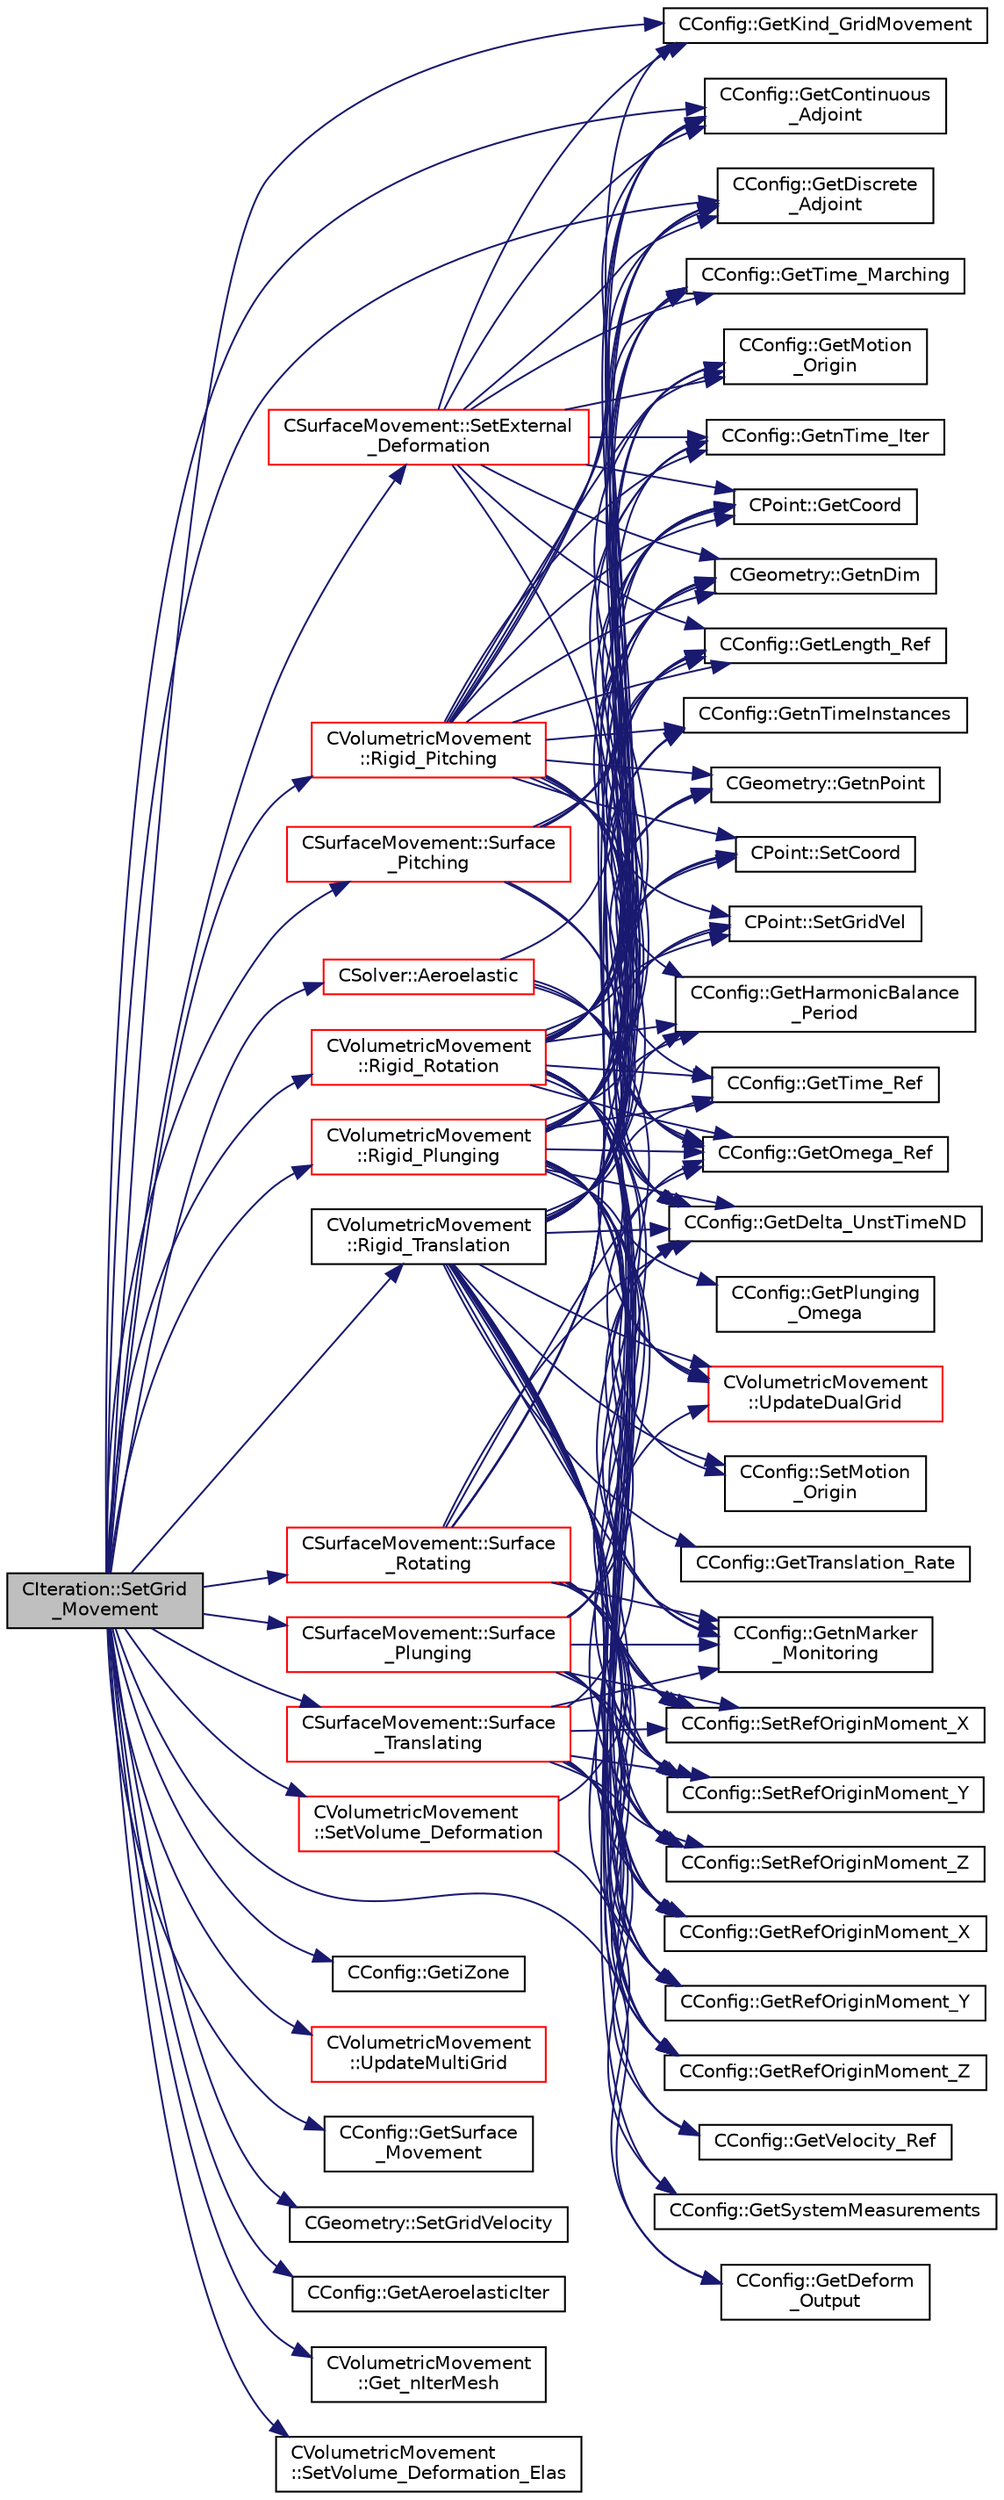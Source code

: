 digraph "CIteration::SetGrid_Movement"
{
  edge [fontname="Helvetica",fontsize="10",labelfontname="Helvetica",labelfontsize="10"];
  node [fontname="Helvetica",fontsize="10",shape=record];
  rankdir="LR";
  Node192 [label="CIteration::SetGrid\l_Movement",height=0.2,width=0.4,color="black", fillcolor="grey75", style="filled", fontcolor="black"];
  Node192 -> Node193 [color="midnightblue",fontsize="10",style="solid",fontname="Helvetica"];
  Node193 [label="CConfig::GetKind_GridMovement",height=0.2,width=0.4,color="black", fillcolor="white", style="filled",URL="$class_c_config.html#ab598508566cb08cb9929934d433ce400",tooltip="Get the type of dynamic mesh motion. Each zone gets a config file. "];
  Node192 -> Node194 [color="midnightblue",fontsize="10",style="solid",fontname="Helvetica"];
  Node194 [label="CConfig::GetContinuous\l_Adjoint",height=0.2,width=0.4,color="black", fillcolor="white", style="filled",URL="$class_c_config.html#a2917fd8eeb6a8bf275a3fc351aac2a5e",tooltip="Determines if problem is adjoint. "];
  Node192 -> Node195 [color="midnightblue",fontsize="10",style="solid",fontname="Helvetica"];
  Node195 [label="CConfig::GetDiscrete\l_Adjoint",height=0.2,width=0.4,color="black", fillcolor="white", style="filled",URL="$class_c_config.html#abe9f117dab934d76e518a9e8e40b142a",tooltip="Get the indicator whether we are solving an discrete adjoint problem. "];
  Node192 -> Node196 [color="midnightblue",fontsize="10",style="solid",fontname="Helvetica"];
  Node196 [label="CConfig::GetDeform\l_Output",height=0.2,width=0.4,color="black", fillcolor="white", style="filled",URL="$class_c_config.html#a957449c22ca4244836b0eb5e02f1fcbf",tooltip="Get information about writing grid deformation residuals to the console. "];
  Node192 -> Node197 [color="midnightblue",fontsize="10",style="solid",fontname="Helvetica"];
  Node197 [label="CConfig::GetiZone",height=0.2,width=0.4,color="black", fillcolor="white", style="filled",URL="$class_c_config.html#ac09e21f44792b38adb3f933a4426b25f",tooltip="Provides the number of varaibles. "];
  Node192 -> Node198 [color="midnightblue",fontsize="10",style="solid",fontname="Helvetica"];
  Node198 [label="CVolumetricMovement\l::Rigid_Translation",height=0.2,width=0.4,color="black", fillcolor="white", style="filled",URL="$class_c_volumetric_movement.html#a00368e3044dd07d74e1fafdc11980644",tooltip="Unsteady translational grid movement using rigid mesh motion. "];
  Node198 -> Node199 [color="midnightblue",fontsize="10",style="solid",fontname="Helvetica"];
  Node199 [label="CGeometry::GetnDim",height=0.2,width=0.4,color="black", fillcolor="white", style="filled",URL="$class_c_geometry.html#a2af01006c0c4f74ba089582f1a3587fe",tooltip="Get number of coordinates. "];
  Node198 -> Node200 [color="midnightblue",fontsize="10",style="solid",fontname="Helvetica"];
  Node200 [label="CConfig::GetTime_Marching",height=0.2,width=0.4,color="black", fillcolor="white", style="filled",URL="$class_c_config.html#a864d499ce740184803607801c47abda7",tooltip="Provides information about the time integration, and change the write in the output files information..."];
  Node198 -> Node194 [color="midnightblue",fontsize="10",style="solid",fontname="Helvetica"];
  Node198 -> Node195 [color="midnightblue",fontsize="10",style="solid",fontname="Helvetica"];
  Node198 -> Node201 [color="midnightblue",fontsize="10",style="solid",fontname="Helvetica"];
  Node201 [label="CConfig::GetDelta_UnstTimeND",height=0.2,width=0.4,color="black", fillcolor="white", style="filled",URL="$class_c_config.html#a417b45d0da107126e803258901f57920",tooltip="If we are prforming an unsteady simulation, there is only one value of the time step for the complete..."];
  Node198 -> Node202 [color="midnightblue",fontsize="10",style="solid",fontname="Helvetica"];
  Node202 [label="CConfig::GetMotion\l_Origin",height=0.2,width=0.4,color="black", fillcolor="white", style="filled",URL="$class_c_config.html#a7847fc19344441837f0e497d48aaca16",tooltip="Get the mesh motion origin. "];
  Node198 -> Node203 [color="midnightblue",fontsize="10",style="solid",fontname="Helvetica"];
  Node203 [label="CConfig::GetTranslation_Rate",height=0.2,width=0.4,color="black", fillcolor="white", style="filled",URL="$class_c_config.html#a07c2f8c497fea1df4f661dacfc55af3d",tooltip="Get the translational velocity of the mesh. "];
  Node198 -> Node204 [color="midnightblue",fontsize="10",style="solid",fontname="Helvetica"];
  Node204 [label="CConfig::GetHarmonicBalance\l_Period",height=0.2,width=0.4,color="black", fillcolor="white", style="filled",URL="$class_c_config.html#a7d9f0904ed8e25c7d479bb22956ae6fc",tooltip="Retrieves the period of oscillations to be used with Harmonic Balance. "];
  Node198 -> Node205 [color="midnightblue",fontsize="10",style="solid",fontname="Helvetica"];
  Node205 [label="CConfig::GetTime_Ref",height=0.2,width=0.4,color="black", fillcolor="white", style="filled",URL="$class_c_config.html#a08a17689e8bcd7b952b530fcb5a44842",tooltip="Get the value of the reference time for non-dimensionalization. "];
  Node198 -> Node206 [color="midnightblue",fontsize="10",style="solid",fontname="Helvetica"];
  Node206 [label="CConfig::GetnTimeInstances",height=0.2,width=0.4,color="black", fillcolor="white", style="filled",URL="$class_c_config.html#a2e52fd45c8b5179c9cb3ce5fff935f11",tooltip="Retrieves the number of periodic time instances for Harmonic Balance. "];
  Node198 -> Node207 [color="midnightblue",fontsize="10",style="solid",fontname="Helvetica"];
  Node207 [label="CConfig::GetnTime_Iter",height=0.2,width=0.4,color="black", fillcolor="white", style="filled",URL="$class_c_config.html#ace224394bbd9137de2367a6bd1cc9dcd",tooltip="Get the number of time iterations. "];
  Node198 -> Node208 [color="midnightblue",fontsize="10",style="solid",fontname="Helvetica"];
  Node208 [label="CConfig::GetVelocity_Ref",height=0.2,width=0.4,color="black", fillcolor="white", style="filled",URL="$class_c_config.html#a8f2c6f68c1e3756237596a7274e713f4",tooltip="Get the value of the reference velocity for non-dimensionalization. "];
  Node198 -> Node209 [color="midnightblue",fontsize="10",style="solid",fontname="Helvetica"];
  Node209 [label="CConfig::GetSystemMeasurements",height=0.2,width=0.4,color="black", fillcolor="white", style="filled",URL="$class_c_config.html#afbc5c2467fd51eafa6e05e5bda7d3d3e",tooltip="Governing equations of the flow (it can be different from the run time equation). ..."];
  Node198 -> Node210 [color="midnightblue",fontsize="10",style="solid",fontname="Helvetica"];
  Node210 [label="CGeometry::GetnPoint",height=0.2,width=0.4,color="black", fillcolor="white", style="filled",URL="$class_c_geometry.html#aa68b666b38f4d2c7021736ae86940f44",tooltip="Get number of points. "];
  Node198 -> Node211 [color="midnightblue",fontsize="10",style="solid",fontname="Helvetica"];
  Node211 [label="CPoint::GetCoord",height=0.2,width=0.4,color="black", fillcolor="white", style="filled",URL="$class_c_point.html#a95fe081d22e96e190cb3edcbf0d6525f",tooltip="Get the coordinates dor the control volume. "];
  Node198 -> Node212 [color="midnightblue",fontsize="10",style="solid",fontname="Helvetica"];
  Node212 [label="CPoint::SetCoord",height=0.2,width=0.4,color="black", fillcolor="white", style="filled",URL="$class_c_point.html#a65e00c853fad29849662f3a66d56f7e0",tooltip="Set the coordinates for the control volume. "];
  Node198 -> Node213 [color="midnightblue",fontsize="10",style="solid",fontname="Helvetica"];
  Node213 [label="CPoint::SetGridVel",height=0.2,width=0.4,color="black", fillcolor="white", style="filled",URL="$class_c_point.html#a01131de373dba211a7093ecc44238e1e",tooltip="Set the value of the grid velocity at the point. "];
  Node198 -> Node214 [color="midnightblue",fontsize="10",style="solid",fontname="Helvetica"];
  Node214 [label="CConfig::SetMotion\l_Origin",height=0.2,width=0.4,color="black", fillcolor="white", style="filled",URL="$class_c_config.html#ad761924bd364e11d598cc54abf7f8cb6",tooltip="Set the mesh motion origin. "];
  Node198 -> Node215 [color="midnightblue",fontsize="10",style="solid",fontname="Helvetica"];
  Node215 [label="CConfig::GetnMarker\l_Monitoring",height=0.2,width=0.4,color="black", fillcolor="white", style="filled",URL="$class_c_config.html#a62a92b26c1300323f4a4a035ec19af1a",tooltip="Get the total number of monitoring markers. "];
  Node198 -> Node216 [color="midnightblue",fontsize="10",style="solid",fontname="Helvetica"];
  Node216 [label="CConfig::GetRefOriginMoment_X",height=0.2,width=0.4,color="black", fillcolor="white", style="filled",URL="$class_c_config.html#ad16ba9ced46f18677ba639a6d31b8fc4",tooltip="Get reference origin x-coordinate for moment computation. "];
  Node198 -> Node217 [color="midnightblue",fontsize="10",style="solid",fontname="Helvetica"];
  Node217 [label="CConfig::GetRefOriginMoment_Y",height=0.2,width=0.4,color="black", fillcolor="white", style="filled",URL="$class_c_config.html#a7f4c4d90f8a12ff8f1cdc01c5cef1352",tooltip="Get reference origin y-coordinate for moment computation. "];
  Node198 -> Node218 [color="midnightblue",fontsize="10",style="solid",fontname="Helvetica"];
  Node218 [label="CConfig::GetRefOriginMoment_Z",height=0.2,width=0.4,color="black", fillcolor="white", style="filled",URL="$class_c_config.html#af9450905a87ebfc471c560e25dc5fcf4",tooltip="Get reference origin z-coordinate for moment computation. "];
  Node198 -> Node219 [color="midnightblue",fontsize="10",style="solid",fontname="Helvetica"];
  Node219 [label="CConfig::SetRefOriginMoment_X",height=0.2,width=0.4,color="black", fillcolor="white", style="filled",URL="$class_c_config.html#a6ca8f557014e78ee9086efefa37513f1",tooltip="Set reference origin x-coordinate for moment computation. "];
  Node198 -> Node220 [color="midnightblue",fontsize="10",style="solid",fontname="Helvetica"];
  Node220 [label="CConfig::SetRefOriginMoment_Y",height=0.2,width=0.4,color="black", fillcolor="white", style="filled",URL="$class_c_config.html#a6adc72e34adb72c23b38cd1cf557ea19",tooltip="Set reference origin y-coordinate for moment computation. "];
  Node198 -> Node221 [color="midnightblue",fontsize="10",style="solid",fontname="Helvetica"];
  Node221 [label="CConfig::SetRefOriginMoment_Z",height=0.2,width=0.4,color="black", fillcolor="white", style="filled",URL="$class_c_config.html#a009fb5f6b1c3a184a5c03ae95996e6e7",tooltip="Set reference origin z-coordinate for moment computation. "];
  Node198 -> Node222 [color="midnightblue",fontsize="10",style="solid",fontname="Helvetica"];
  Node222 [label="CVolumetricMovement\l::UpdateDualGrid",height=0.2,width=0.4,color="red", fillcolor="white", style="filled",URL="$class_c_volumetric_movement.html#a434fc9989fc773704d174d048a4ca61e",tooltip="Update the dual grid after the grid movement (edges and control volumes). "];
  Node192 -> Node227 [color="midnightblue",fontsize="10",style="solid",fontname="Helvetica"];
  Node227 [label="CVolumetricMovement\l::Rigid_Plunging",height=0.2,width=0.4,color="red", fillcolor="white", style="filled",URL="$class_c_volumetric_movement.html#a886e5096f246aec19af2b98bad3e39b2",tooltip="Unsteady plunging grid movement using rigid mesh motion. "];
  Node227 -> Node199 [color="midnightblue",fontsize="10",style="solid",fontname="Helvetica"];
  Node227 -> Node200 [color="midnightblue",fontsize="10",style="solid",fontname="Helvetica"];
  Node227 -> Node194 [color="midnightblue",fontsize="10",style="solid",fontname="Helvetica"];
  Node227 -> Node195 [color="midnightblue",fontsize="10",style="solid",fontname="Helvetica"];
  Node227 -> Node201 [color="midnightblue",fontsize="10",style="solid",fontname="Helvetica"];
  Node227 -> Node228 [color="midnightblue",fontsize="10",style="solid",fontname="Helvetica"];
  Node228 [label="CConfig::GetLength_Ref",height=0.2,width=0.4,color="black", fillcolor="white", style="filled",URL="$class_c_config.html#ac423a5dfbbebbed75a74071dfd7d82d3",tooltip="Get the value of the reference length for non-dimensionalization. This value should always be 1 inter..."];
  Node227 -> Node202 [color="midnightblue",fontsize="10",style="solid",fontname="Helvetica"];
  Node227 -> Node229 [color="midnightblue",fontsize="10",style="solid",fontname="Helvetica"];
  Node229 [label="CConfig::GetPlunging\l_Omega",height=0.2,width=0.4,color="black", fillcolor="white", style="filled",URL="$class_c_config.html#ab09fcf1fa903e265c9a36cfacee61598",tooltip="Get the plunging rate of the mesh. "];
  Node227 -> Node230 [color="midnightblue",fontsize="10",style="solid",fontname="Helvetica"];
  Node230 [label="CConfig::GetOmega_Ref",height=0.2,width=0.4,color="black", fillcolor="white", style="filled",URL="$class_c_config.html#a75bb1f8aa4d15be6690dd6cc5ab581a7",tooltip="Get the value of the reference angular velocity for non-dimensionalization. "];
  Node227 -> Node204 [color="midnightblue",fontsize="10",style="solid",fontname="Helvetica"];
  Node227 -> Node205 [color="midnightblue",fontsize="10",style="solid",fontname="Helvetica"];
  Node227 -> Node206 [color="midnightblue",fontsize="10",style="solid",fontname="Helvetica"];
  Node227 -> Node207 [color="midnightblue",fontsize="10",style="solid",fontname="Helvetica"];
  Node227 -> Node210 [color="midnightblue",fontsize="10",style="solid",fontname="Helvetica"];
  Node227 -> Node211 [color="midnightblue",fontsize="10",style="solid",fontname="Helvetica"];
  Node227 -> Node212 [color="midnightblue",fontsize="10",style="solid",fontname="Helvetica"];
  Node227 -> Node213 [color="midnightblue",fontsize="10",style="solid",fontname="Helvetica"];
  Node227 -> Node214 [color="midnightblue",fontsize="10",style="solid",fontname="Helvetica"];
  Node227 -> Node215 [color="midnightblue",fontsize="10",style="solid",fontname="Helvetica"];
  Node227 -> Node216 [color="midnightblue",fontsize="10",style="solid",fontname="Helvetica"];
  Node227 -> Node217 [color="midnightblue",fontsize="10",style="solid",fontname="Helvetica"];
  Node227 -> Node218 [color="midnightblue",fontsize="10",style="solid",fontname="Helvetica"];
  Node227 -> Node219 [color="midnightblue",fontsize="10",style="solid",fontname="Helvetica"];
  Node227 -> Node220 [color="midnightblue",fontsize="10",style="solid",fontname="Helvetica"];
  Node227 -> Node221 [color="midnightblue",fontsize="10",style="solid",fontname="Helvetica"];
  Node227 -> Node222 [color="midnightblue",fontsize="10",style="solid",fontname="Helvetica"];
  Node192 -> Node233 [color="midnightblue",fontsize="10",style="solid",fontname="Helvetica"];
  Node233 [label="CVolumetricMovement\l::Rigid_Pitching",height=0.2,width=0.4,color="red", fillcolor="white", style="filled",URL="$class_c_volumetric_movement.html#a9806afa50b53c60376844053db15420c",tooltip="Unsteady pitching grid movement using rigid mesh motion. "];
  Node233 -> Node199 [color="midnightblue",fontsize="10",style="solid",fontname="Helvetica"];
  Node233 -> Node200 [color="midnightblue",fontsize="10",style="solid",fontname="Helvetica"];
  Node233 -> Node194 [color="midnightblue",fontsize="10",style="solid",fontname="Helvetica"];
  Node233 -> Node195 [color="midnightblue",fontsize="10",style="solid",fontname="Helvetica"];
  Node233 -> Node201 [color="midnightblue",fontsize="10",style="solid",fontname="Helvetica"];
  Node233 -> Node228 [color="midnightblue",fontsize="10",style="solid",fontname="Helvetica"];
  Node233 -> Node202 [color="midnightblue",fontsize="10",style="solid",fontname="Helvetica"];
  Node233 -> Node230 [color="midnightblue",fontsize="10",style="solid",fontname="Helvetica"];
  Node233 -> Node204 [color="midnightblue",fontsize="10",style="solid",fontname="Helvetica"];
  Node233 -> Node205 [color="midnightblue",fontsize="10",style="solid",fontname="Helvetica"];
  Node233 -> Node206 [color="midnightblue",fontsize="10",style="solid",fontname="Helvetica"];
  Node233 -> Node207 [color="midnightblue",fontsize="10",style="solid",fontname="Helvetica"];
  Node233 -> Node210 [color="midnightblue",fontsize="10",style="solid",fontname="Helvetica"];
  Node233 -> Node211 [color="midnightblue",fontsize="10",style="solid",fontname="Helvetica"];
  Node233 -> Node212 [color="midnightblue",fontsize="10",style="solid",fontname="Helvetica"];
  Node233 -> Node213 [color="midnightblue",fontsize="10",style="solid",fontname="Helvetica"];
  Node233 -> Node222 [color="midnightblue",fontsize="10",style="solid",fontname="Helvetica"];
  Node192 -> Node237 [color="midnightblue",fontsize="10",style="solid",fontname="Helvetica"];
  Node237 [label="CVolumetricMovement\l::Rigid_Rotation",height=0.2,width=0.4,color="red", fillcolor="white", style="filled",URL="$class_c_volumetric_movement.html#a316597f05a787ca1b683aba66214110b",tooltip="Unsteady grid movement using rigid mesh rotation. "];
  Node237 -> Node200 [color="midnightblue",fontsize="10",style="solid",fontname="Helvetica"];
  Node237 -> Node194 [color="midnightblue",fontsize="10",style="solid",fontname="Helvetica"];
  Node237 -> Node195 [color="midnightblue",fontsize="10",style="solid",fontname="Helvetica"];
  Node237 -> Node199 [color="midnightblue",fontsize="10",style="solid",fontname="Helvetica"];
  Node237 -> Node201 [color="midnightblue",fontsize="10",style="solid",fontname="Helvetica"];
  Node237 -> Node228 [color="midnightblue",fontsize="10",style="solid",fontname="Helvetica"];
  Node237 -> Node207 [color="midnightblue",fontsize="10",style="solid",fontname="Helvetica"];
  Node237 -> Node202 [color="midnightblue",fontsize="10",style="solid",fontname="Helvetica"];
  Node237 -> Node230 [color="midnightblue",fontsize="10",style="solid",fontname="Helvetica"];
  Node237 -> Node204 [color="midnightblue",fontsize="10",style="solid",fontname="Helvetica"];
  Node237 -> Node205 [color="midnightblue",fontsize="10",style="solid",fontname="Helvetica"];
  Node237 -> Node206 [color="midnightblue",fontsize="10",style="solid",fontname="Helvetica"];
  Node237 -> Node210 [color="midnightblue",fontsize="10",style="solid",fontname="Helvetica"];
  Node237 -> Node211 [color="midnightblue",fontsize="10",style="solid",fontname="Helvetica"];
  Node237 -> Node212 [color="midnightblue",fontsize="10",style="solid",fontname="Helvetica"];
  Node237 -> Node213 [color="midnightblue",fontsize="10",style="solid",fontname="Helvetica"];
  Node237 -> Node215 [color="midnightblue",fontsize="10",style="solid",fontname="Helvetica"];
  Node237 -> Node216 [color="midnightblue",fontsize="10",style="solid",fontname="Helvetica"];
  Node237 -> Node217 [color="midnightblue",fontsize="10",style="solid",fontname="Helvetica"];
  Node237 -> Node218 [color="midnightblue",fontsize="10",style="solid",fontname="Helvetica"];
  Node237 -> Node219 [color="midnightblue",fontsize="10",style="solid",fontname="Helvetica"];
  Node237 -> Node220 [color="midnightblue",fontsize="10",style="solid",fontname="Helvetica"];
  Node237 -> Node221 [color="midnightblue",fontsize="10",style="solid",fontname="Helvetica"];
  Node237 -> Node222 [color="midnightblue",fontsize="10",style="solid",fontname="Helvetica"];
  Node192 -> Node239 [color="midnightblue",fontsize="10",style="solid",fontname="Helvetica"];
  Node239 [label="CVolumetricMovement\l::UpdateMultiGrid",height=0.2,width=0.4,color="red", fillcolor="white", style="filled",URL="$class_c_volumetric_movement.html#a1cb59d54bb326eb7c09729cfac0c398a",tooltip="Update the coarse multigrid levels after the grid movement. "];
  Node192 -> Node243 [color="midnightblue",fontsize="10",style="solid",fontname="Helvetica"];
  Node243 [label="CConfig::GetSurface\l_Movement",height=0.2,width=0.4,color="black", fillcolor="white", style="filled",URL="$class_c_config.html#a67dbc09d0ad95072023d7f356333d6c8",tooltip="Get information about deforming markers. "];
  Node192 -> Node244 [color="midnightblue",fontsize="10",style="solid",fontname="Helvetica"];
  Node244 [label="CSurfaceMovement::Surface\l_Translating",height=0.2,width=0.4,color="red", fillcolor="white", style="filled",URL="$class_c_surface_movement.html#aaa5e3a14a55a7d1fe4c00b8cd195497f",tooltip="Computes the displacement of a translating surface for a dynamic mesh simulation. ..."];
  Node244 -> Node201 [color="midnightblue",fontsize="10",style="solid",fontname="Helvetica"];
  Node244 -> Node208 [color="midnightblue",fontsize="10",style="solid",fontname="Helvetica"];
  Node244 -> Node209 [color="midnightblue",fontsize="10",style="solid",fontname="Helvetica"];
  Node244 -> Node215 [color="midnightblue",fontsize="10",style="solid",fontname="Helvetica"];
  Node244 -> Node216 [color="midnightblue",fontsize="10",style="solid",fontname="Helvetica"];
  Node244 -> Node217 [color="midnightblue",fontsize="10",style="solid",fontname="Helvetica"];
  Node244 -> Node218 [color="midnightblue",fontsize="10",style="solid",fontname="Helvetica"];
  Node244 -> Node219 [color="midnightblue",fontsize="10",style="solid",fontname="Helvetica"];
  Node244 -> Node220 [color="midnightblue",fontsize="10",style="solid",fontname="Helvetica"];
  Node244 -> Node221 [color="midnightblue",fontsize="10",style="solid",fontname="Helvetica"];
  Node192 -> Node256 [color="midnightblue",fontsize="10",style="solid",fontname="Helvetica"];
  Node256 [label="CVolumetricMovement\l::SetVolume_Deformation",height=0.2,width=0.4,color="red", fillcolor="white", style="filled",URL="$class_c_volumetric_movement.html#a9120967db0448fb16cb3ddf14ce6b533",tooltip="Grid deformation using the spring analogy method. "];
  Node256 -> Node196 [color="midnightblue",fontsize="10",style="solid",fontname="Helvetica"];
  Node256 -> Node222 [color="midnightblue",fontsize="10",style="solid",fontname="Helvetica"];
  Node192 -> Node344 [color="midnightblue",fontsize="10",style="solid",fontname="Helvetica"];
  Node344 [label="CSurfaceMovement::Surface\l_Plunging",height=0.2,width=0.4,color="red", fillcolor="white", style="filled",URL="$class_c_surface_movement.html#a46b4020fed71fc432c22eef4c1a3a9bb",tooltip="Computes the displacement of a plunging surface for a dynamic mesh simulation. "];
  Node344 -> Node201 [color="midnightblue",fontsize="10",style="solid",fontname="Helvetica"];
  Node344 -> Node228 [color="midnightblue",fontsize="10",style="solid",fontname="Helvetica"];
  Node344 -> Node230 [color="midnightblue",fontsize="10",style="solid",fontname="Helvetica"];
  Node344 -> Node215 [color="midnightblue",fontsize="10",style="solid",fontname="Helvetica"];
  Node344 -> Node216 [color="midnightblue",fontsize="10",style="solid",fontname="Helvetica"];
  Node344 -> Node217 [color="midnightblue",fontsize="10",style="solid",fontname="Helvetica"];
  Node344 -> Node218 [color="midnightblue",fontsize="10",style="solid",fontname="Helvetica"];
  Node344 -> Node219 [color="midnightblue",fontsize="10",style="solid",fontname="Helvetica"];
  Node344 -> Node220 [color="midnightblue",fontsize="10",style="solid",fontname="Helvetica"];
  Node344 -> Node221 [color="midnightblue",fontsize="10",style="solid",fontname="Helvetica"];
  Node192 -> Node347 [color="midnightblue",fontsize="10",style="solid",fontname="Helvetica"];
  Node347 [label="CSurfaceMovement::Surface\l_Pitching",height=0.2,width=0.4,color="red", fillcolor="white", style="filled",URL="$class_c_surface_movement.html#adc08e64ff18721a8f95486d6e7f11229",tooltip="Computes the displacement of a pitching surface for a dynamic mesh simulation. "];
  Node347 -> Node199 [color="midnightblue",fontsize="10",style="solid",fontname="Helvetica"];
  Node347 -> Node201 [color="midnightblue",fontsize="10",style="solid",fontname="Helvetica"];
  Node347 -> Node228 [color="midnightblue",fontsize="10",style="solid",fontname="Helvetica"];
  Node347 -> Node230 [color="midnightblue",fontsize="10",style="solid",fontname="Helvetica"];
  Node347 -> Node211 [color="midnightblue",fontsize="10",style="solid",fontname="Helvetica"];
  Node192 -> Node351 [color="midnightblue",fontsize="10",style="solid",fontname="Helvetica"];
  Node351 [label="CSurfaceMovement::Surface\l_Rotating",height=0.2,width=0.4,color="red", fillcolor="white", style="filled",URL="$class_c_surface_movement.html#afe7ab1e988862c31e5ab53ef51b63149",tooltip="Computes the displacement of a rotating surface for a dynamic mesh simulation. "];
  Node351 -> Node199 [color="midnightblue",fontsize="10",style="solid",fontname="Helvetica"];
  Node351 -> Node201 [color="midnightblue",fontsize="10",style="solid",fontname="Helvetica"];
  Node351 -> Node228 [color="midnightblue",fontsize="10",style="solid",fontname="Helvetica"];
  Node351 -> Node230 [color="midnightblue",fontsize="10",style="solid",fontname="Helvetica"];
  Node351 -> Node211 [color="midnightblue",fontsize="10",style="solid",fontname="Helvetica"];
  Node351 -> Node215 [color="midnightblue",fontsize="10",style="solid",fontname="Helvetica"];
  Node351 -> Node216 [color="midnightblue",fontsize="10",style="solid",fontname="Helvetica"];
  Node351 -> Node217 [color="midnightblue",fontsize="10",style="solid",fontname="Helvetica"];
  Node351 -> Node218 [color="midnightblue",fontsize="10",style="solid",fontname="Helvetica"];
  Node351 -> Node219 [color="midnightblue",fontsize="10",style="solid",fontname="Helvetica"];
  Node351 -> Node220 [color="midnightblue",fontsize="10",style="solid",fontname="Helvetica"];
  Node351 -> Node221 [color="midnightblue",fontsize="10",style="solid",fontname="Helvetica"];
  Node192 -> Node353 [color="midnightblue",fontsize="10",style="solid",fontname="Helvetica"];
  Node353 [label="CGeometry::SetGridVelocity",height=0.2,width=0.4,color="black", fillcolor="white", style="filled",URL="$class_c_geometry.html#a56faea51207448fbf1cf56079d220ff4",tooltip="A virtual member. "];
  Node192 -> Node354 [color="midnightblue",fontsize="10",style="solid",fontname="Helvetica"];
  Node354 [label="CConfig::GetAeroelasticIter",height=0.2,width=0.4,color="black", fillcolor="white", style="filled",URL="$class_c_config.html#aec6ffdaa9a684d4beb9bd895355b2c6d",tooltip="Aeroelastic solve every x inner iteration. "];
  Node192 -> Node355 [color="midnightblue",fontsize="10",style="solid",fontname="Helvetica"];
  Node355 [label="CSolver::Aeroelastic",height=0.2,width=0.4,color="red", fillcolor="white", style="filled",URL="$class_c_solver.html#af130046f03f282501efef2c117af6ced",tooltip="Prepares and solves the aeroelastic equations. "];
  Node355 -> Node215 [color="midnightblue",fontsize="10",style="solid",fontname="Helvetica"];
  Node355 -> Node193 [color="midnightblue",fontsize="10",style="solid",fontname="Helvetica"];
  Node355 -> Node201 [color="midnightblue",fontsize="10",style="solid",fontname="Helvetica"];
  Node355 -> Node230 [color="midnightblue",fontsize="10",style="solid",fontname="Helvetica"];
  Node192 -> Node379 [color="midnightblue",fontsize="10",style="solid",fontname="Helvetica"];
  Node379 [label="CVolumetricMovement\l::Get_nIterMesh",height=0.2,width=0.4,color="black", fillcolor="white", style="filled",URL="$class_c_volumetric_movement.html#af113238d1042f8eba7ef7cb93d3edc98",tooltip="Retrieve the number of iterations when moving the mesh. "];
  Node192 -> Node380 [color="midnightblue",fontsize="10",style="solid",fontname="Helvetica"];
  Node380 [label="CVolumetricMovement\l::SetVolume_Deformation_Elas",height=0.2,width=0.4,color="black", fillcolor="white", style="filled",URL="$class_c_volumetric_movement.html#afebb1eb3eebefd2399587e5d11b7bea3",tooltip="Grid deformation using the spring analogy method. "];
  Node192 -> Node381 [color="midnightblue",fontsize="10",style="solid",fontname="Helvetica"];
  Node381 [label="CSurfaceMovement::SetExternal\l_Deformation",height=0.2,width=0.4,color="red", fillcolor="white", style="filled",URL="$class_c_surface_movement.html#a575ff545fe6de6e84fb8fed8e1615edb",tooltip="Set any surface deformationsbased on an input file. "];
  Node381 -> Node228 [color="midnightblue",fontsize="10",style="solid",fontname="Helvetica"];
  Node381 -> Node200 [color="midnightblue",fontsize="10",style="solid",fontname="Helvetica"];
  Node381 -> Node194 [color="midnightblue",fontsize="10",style="solid",fontname="Helvetica"];
  Node381 -> Node195 [color="midnightblue",fontsize="10",style="solid",fontname="Helvetica"];
  Node381 -> Node199 [color="midnightblue",fontsize="10",style="solid",fontname="Helvetica"];
  Node381 -> Node207 [color="midnightblue",fontsize="10",style="solid",fontname="Helvetica"];
  Node381 -> Node193 [color="midnightblue",fontsize="10",style="solid",fontname="Helvetica"];
  Node381 -> Node202 [color="midnightblue",fontsize="10",style="solid",fontname="Helvetica"];
  Node381 -> Node201 [color="midnightblue",fontsize="10",style="solid",fontname="Helvetica"];
  Node381 -> Node211 [color="midnightblue",fontsize="10",style="solid",fontname="Helvetica"];
}
